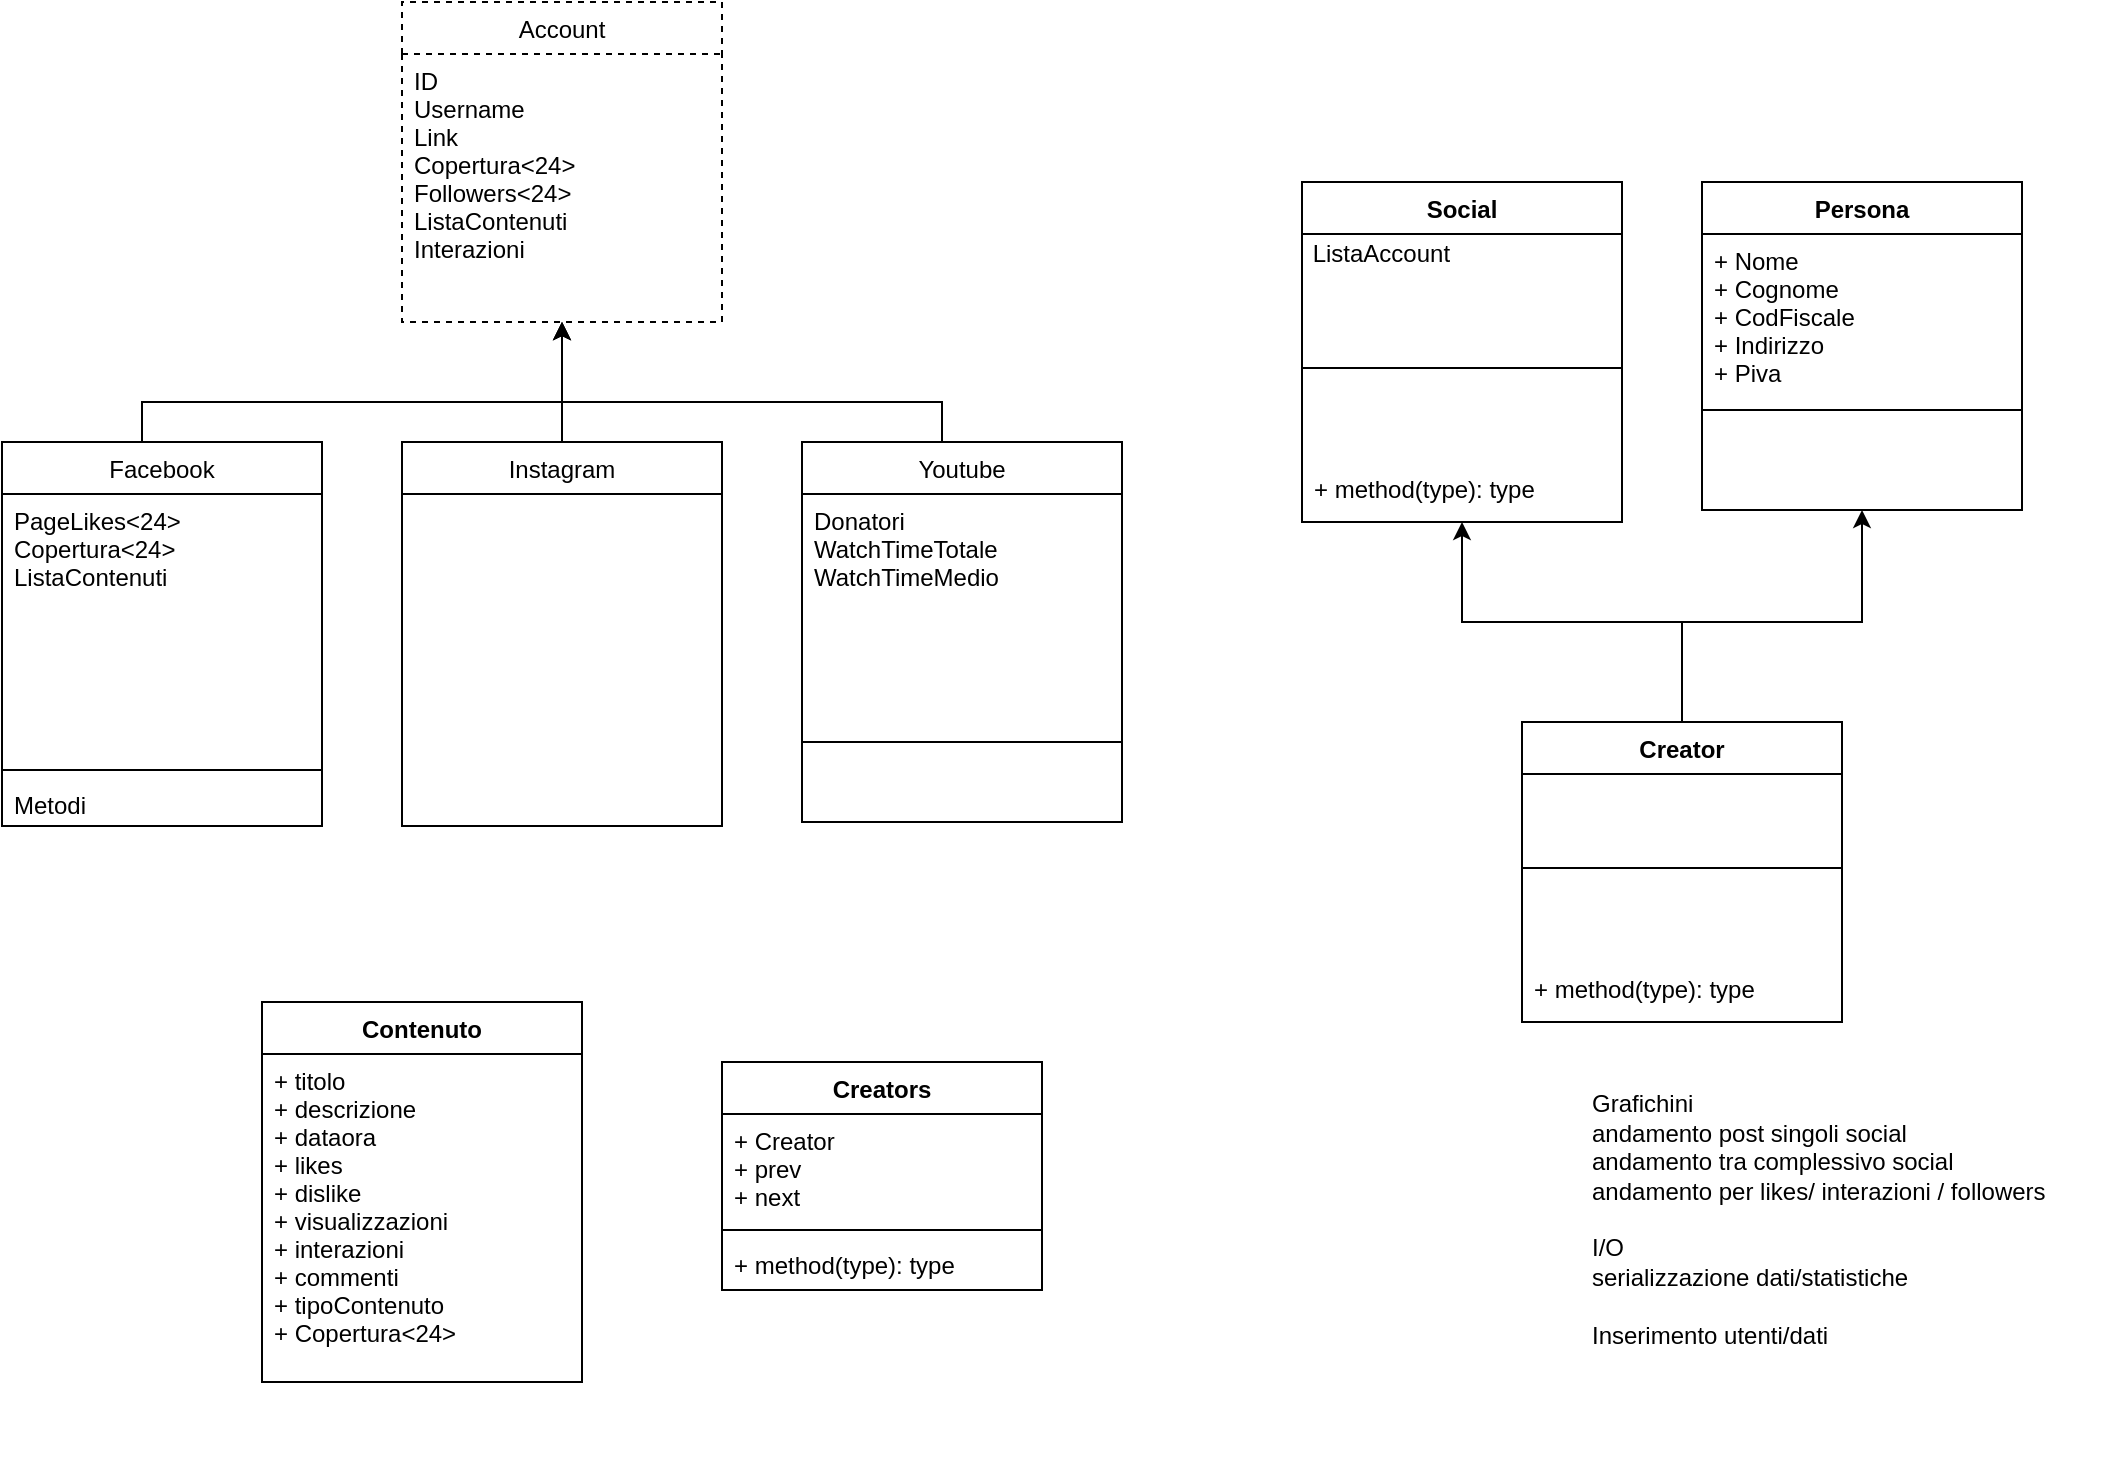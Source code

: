 <mxfile version="13.0.9" type="device"><diagram id="C5RBs43oDa-KdzZeNtuy" name="Page-1"><mxGraphModel dx="1422" dy="781" grid="1" gridSize="10" guides="1" tooltips="1" connect="1" arrows="1" fold="1" page="1" pageScale="1" pageWidth="1169" pageHeight="827" background="none" math="0" shadow="0"><root><mxCell id="WIyWlLk6GJQsqaUBKTNV-0"/><mxCell id="WIyWlLk6GJQsqaUBKTNV-1" parent="WIyWlLk6GJQsqaUBKTNV-0"/><mxCell id="btOXtww5_1SNSMgHgfy4-33" style="edgeStyle=orthogonalEdgeStyle;rounded=0;orthogonalLoop=1;jettySize=auto;html=1;exitX=0.5;exitY=0;exitDx=0;exitDy=0;entryX=0.5;entryY=1;entryDx=0;entryDy=0;" parent="WIyWlLk6GJQsqaUBKTNV-1" source="zkfFHV4jXpPFQw0GAbJ--6" target="zkfFHV4jXpPFQw0GAbJ--0" edge="1"><mxGeometry relative="1" as="geometry"><Array as="points"><mxPoint x="160" y="230"/><mxPoint x="370" y="230"/></Array></mxGeometry></mxCell><mxCell id="cqsDAI2DHEIn_1lvK8F--9" style="edgeStyle=orthogonalEdgeStyle;rounded=0;orthogonalLoop=1;jettySize=auto;html=1;exitX=0.5;exitY=0;exitDx=0;exitDy=0;entryX=0.5;entryY=1;entryDx=0;entryDy=0;" parent="WIyWlLk6GJQsqaUBKTNV-1" source="btOXtww5_1SNSMgHgfy4-2" target="zkfFHV4jXpPFQw0GAbJ--0" edge="1"><mxGeometry relative="1" as="geometry"><Array as="points"><mxPoint x="370" y="240"/><mxPoint x="370" y="240"/></Array></mxGeometry></mxCell><mxCell id="cqsDAI2DHEIn_1lvK8F--10" style="edgeStyle=orthogonalEdgeStyle;rounded=0;orthogonalLoop=1;jettySize=auto;html=1;exitX=0.5;exitY=0;exitDx=0;exitDy=0;entryX=0.5;entryY=1;entryDx=0;entryDy=0;" parent="WIyWlLk6GJQsqaUBKTNV-1" source="btOXtww5_1SNSMgHgfy4-8" target="zkfFHV4jXpPFQw0GAbJ--0" edge="1"><mxGeometry relative="1" as="geometry"><Array as="points"><mxPoint x="560" y="230"/><mxPoint x="370" y="230"/></Array></mxGeometry></mxCell><mxCell id="cqsDAI2DHEIn_1lvK8F--31" style="edgeStyle=orthogonalEdgeStyle;rounded=0;orthogonalLoop=1;jettySize=auto;html=1;exitX=0.5;exitY=0;exitDx=0;exitDy=0;entryX=0.5;entryY=1;entryDx=0;entryDy=0;entryPerimeter=0;" parent="WIyWlLk6GJQsqaUBKTNV-1" source="cqsDAI2DHEIn_1lvK8F--0" target="cqsDAI2DHEIn_1lvK8F--26" edge="1"><mxGeometry relative="1" as="geometry"><Array as="points"><mxPoint x="930" y="390"/><mxPoint x="930" y="340"/><mxPoint x="820" y="340"/></Array></mxGeometry></mxCell><mxCell id="cqsDAI2DHEIn_1lvK8F--32" style="edgeStyle=orthogonalEdgeStyle;rounded=0;orthogonalLoop=1;jettySize=auto;html=1;exitX=0.5;exitY=0;exitDx=0;exitDy=0;entryX=0.5;entryY=1;entryDx=0;entryDy=0;" parent="WIyWlLk6GJQsqaUBKTNV-1" source="cqsDAI2DHEIn_1lvK8F--0" target="btOXtww5_1SNSMgHgfy4-42" edge="1"><mxGeometry relative="1" as="geometry"><mxPoint x="1080" y="320" as="targetPoint"/><Array as="points"><mxPoint x="930" y="390"/><mxPoint x="930" y="340"/><mxPoint x="1020" y="340"/></Array></mxGeometry></mxCell><mxCell id="btOXtww5_1SNSMgHgfy4-42" value="Persona" style="swimlane;fontStyle=1;align=center;verticalAlign=top;childLayout=stackLayout;horizontal=1;startSize=26;horizontalStack=0;resizeParent=1;resizeLast=0;collapsible=1;marginBottom=0;rounded=0;shadow=0;strokeWidth=1;" parent="WIyWlLk6GJQsqaUBKTNV-1" vertex="1"><mxGeometry x="940" y="120" width="160" height="164" as="geometry"><mxRectangle x="230" y="140" width="160" height="26" as="alternateBounds"/></mxGeometry></mxCell><mxCell id="btOXtww5_1SNSMgHgfy4-43" value="+ Nome&#xA;+ Cognome&#xA;+ CodFiscale&#xA;+ Indirizzo&#xA;+ Piva&#xA;&#xA;&#xA;" style="text;align=left;verticalAlign=top;spacingLeft=4;spacingRight=4;overflow=hidden;rotatable=0;points=[[0,0.5],[1,0.5]];portConstraint=eastwest;" parent="btOXtww5_1SNSMgHgfy4-42" vertex="1"><mxGeometry y="26" width="160" height="84" as="geometry"/></mxCell><mxCell id="btOXtww5_1SNSMgHgfy4-46" value="" style="line;html=1;strokeWidth=1;align=left;verticalAlign=middle;spacingTop=-1;spacingLeft=3;spacingRight=3;rotatable=0;labelPosition=right;points=[];portConstraint=eastwest;" parent="btOXtww5_1SNSMgHgfy4-42" vertex="1"><mxGeometry y="110" width="160" height="8" as="geometry"/></mxCell><mxCell id="cqsDAI2DHEIn_1lvK8F--23" value="Social&#xA;" style="swimlane;fontStyle=1;align=center;verticalAlign=top;childLayout=stackLayout;horizontal=1;startSize=26;horizontalStack=0;resizeParent=1;resizeParentMax=0;resizeLast=0;collapsible=1;marginBottom=0;" parent="WIyWlLk6GJQsqaUBKTNV-1" vertex="1"><mxGeometry x="740" y="120" width="160" height="170" as="geometry"/></mxCell><mxCell id="cqsDAI2DHEIn_1lvK8F--24" value="&amp;nbsp;ListaAccount" style="text;html=1;align=left;verticalAlign=middle;resizable=0;points=[];autosize=1;" parent="cqsDAI2DHEIn_1lvK8F--23" vertex="1"><mxGeometry y="26" width="160" height="20" as="geometry"/></mxCell><mxCell id="cqsDAI2DHEIn_1lvK8F--25" value="" style="line;strokeWidth=1;fillColor=none;align=left;verticalAlign=middle;spacingTop=-1;spacingLeft=3;spacingRight=3;rotatable=0;labelPosition=right;points=[];portConstraint=eastwest;" parent="cqsDAI2DHEIn_1lvK8F--23" vertex="1"><mxGeometry y="46" width="160" height="94" as="geometry"/></mxCell><mxCell id="cqsDAI2DHEIn_1lvK8F--26" value="+ method(type): type" style="text;strokeColor=none;fillColor=none;align=left;verticalAlign=top;spacingLeft=4;spacingRight=4;overflow=hidden;rotatable=0;points=[[0,0.5],[1,0.5]];portConstraint=eastwest;" parent="cqsDAI2DHEIn_1lvK8F--23" vertex="1"><mxGeometry y="140" width="160" height="30" as="geometry"/></mxCell><mxCell id="zkfFHV4jXpPFQw0GAbJ--0" value="Account" style="swimlane;fontStyle=0;align=center;verticalAlign=top;childLayout=stackLayout;horizontal=1;startSize=26;horizontalStack=0;resizeParent=1;resizeLast=0;collapsible=1;marginBottom=0;rounded=0;shadow=0;strokeWidth=1;dashed=1;" parent="WIyWlLk6GJQsqaUBKTNV-1" vertex="1"><mxGeometry x="290" y="30" width="160" height="160" as="geometry"><mxRectangle x="230" y="140" width="160" height="26" as="alternateBounds"/></mxGeometry></mxCell><mxCell id="zkfFHV4jXpPFQw0GAbJ--1" value="ID&#xA;Username&#xA;Link&#xA;Copertura&lt;24&gt;&#xA;Followers&lt;24&gt;&#xA;ListaContenuti&#xA;Interazioni&#xA;&#xA;" style="text;align=left;verticalAlign=top;spacingLeft=4;spacingRight=4;overflow=hidden;rotatable=0;points=[[0,0.5],[1,0.5]];portConstraint=eastwest;" parent="zkfFHV4jXpPFQw0GAbJ--0" vertex="1"><mxGeometry y="26" width="160" height="114" as="geometry"/></mxCell><mxCell id="btOXtww5_1SNSMgHgfy4-2" value="Instagram" style="swimlane;fontStyle=0;align=center;verticalAlign=top;childLayout=stackLayout;horizontal=1;startSize=26;horizontalStack=0;resizeParent=1;resizeLast=0;collapsible=1;marginBottom=0;rounded=0;shadow=0;strokeWidth=1;" parent="WIyWlLk6GJQsqaUBKTNV-1" vertex="1"><mxGeometry x="290" y="250" width="160" height="192" as="geometry"><mxRectangle x="130" y="380" width="160" height="26" as="alternateBounds"/></mxGeometry></mxCell><mxCell id="btOXtww5_1SNSMgHgfy4-8" value="Youtube" style="swimlane;fontStyle=0;align=center;verticalAlign=top;childLayout=stackLayout;horizontal=1;startSize=26;horizontalStack=0;resizeParent=1;resizeLast=0;collapsible=1;marginBottom=0;rounded=0;shadow=0;strokeWidth=1;" parent="WIyWlLk6GJQsqaUBKTNV-1" vertex="1"><mxGeometry x="490" y="250" width="160" height="190" as="geometry"><mxRectangle x="130" y="380" width="160" height="26" as="alternateBounds"/></mxGeometry></mxCell><mxCell id="btOXtww5_1SNSMgHgfy4-9" value="Donatori&#xA;WatchTimeTotale&#xA;WatchTimeMedio&#xA;" style="text;align=left;verticalAlign=top;spacingLeft=4;spacingRight=4;overflow=hidden;rotatable=0;points=[[0,0.5],[1,0.5]];portConstraint=eastwest;" parent="btOXtww5_1SNSMgHgfy4-8" vertex="1"><mxGeometry y="26" width="160" height="104" as="geometry"/></mxCell><mxCell id="btOXtww5_1SNSMgHgfy4-11" value="" style="line;html=1;strokeWidth=1;align=left;verticalAlign=middle;spacingTop=-1;spacingLeft=3;spacingRight=3;rotatable=0;labelPosition=right;points=[];portConstraint=eastwest;" parent="btOXtww5_1SNSMgHgfy4-8" vertex="1"><mxGeometry y="130" width="160" height="40" as="geometry"/></mxCell><mxCell id="zkfFHV4jXpPFQw0GAbJ--6" value="Facebook&#xA;" style="swimlane;fontStyle=0;align=center;verticalAlign=top;childLayout=stackLayout;horizontal=1;startSize=26;horizontalStack=0;resizeParent=1;resizeLast=0;collapsible=1;marginBottom=0;rounded=0;shadow=0;strokeWidth=1;" parent="WIyWlLk6GJQsqaUBKTNV-1" vertex="1"><mxGeometry x="90" y="250" width="160" height="192" as="geometry"><mxRectangle x="130" y="380" width="160" height="26" as="alternateBounds"/></mxGeometry></mxCell><mxCell id="zkfFHV4jXpPFQw0GAbJ--7" value="PageLikes&lt;24&gt;&#xA;Copertura&lt;24&gt;&#xA;ListaContenuti&#xA;" style="text;align=left;verticalAlign=top;spacingLeft=4;spacingRight=4;overflow=hidden;rotatable=0;points=[[0,0.5],[1,0.5]];portConstraint=eastwest;" parent="zkfFHV4jXpPFQw0GAbJ--6" vertex="1"><mxGeometry y="26" width="160" height="134" as="geometry"/></mxCell><mxCell id="zkfFHV4jXpPFQw0GAbJ--9" value="" style="line;html=1;strokeWidth=1;align=left;verticalAlign=middle;spacingTop=-1;spacingLeft=3;spacingRight=3;rotatable=0;labelPosition=right;points=[];portConstraint=eastwest;" parent="zkfFHV4jXpPFQw0GAbJ--6" vertex="1"><mxGeometry y="160" width="160" height="8" as="geometry"/></mxCell><mxCell id="zkfFHV4jXpPFQw0GAbJ--11" value="Metodi&#xA;" style="text;align=left;verticalAlign=top;spacingLeft=4;spacingRight=4;overflow=hidden;rotatable=0;points=[[0,0.5],[1,0.5]];portConstraint=eastwest;" parent="zkfFHV4jXpPFQw0GAbJ--6" vertex="1"><mxGeometry y="168" width="160" height="4" as="geometry"/></mxCell><mxCell id="cqsDAI2DHEIn_1lvK8F--35" value="&lt;div&gt;&lt;br&gt;&lt;/div&gt;&lt;div&gt;Grafichini &lt;br&gt;&lt;/div&gt;&lt;div&gt;andamento post singoli social&lt;/div&gt;&lt;div&gt;andamento tra complessivo social&lt;/div&gt;&lt;div&gt;andamento per likes/ interazioni / followers&lt;br&gt;&lt;/div&gt;&lt;div&gt;&lt;br&gt;&lt;/div&gt;&lt;div&gt;I/O&lt;/div&gt;&lt;div&gt;serializzazione dati/statistiche&lt;/div&gt;&lt;div&gt;&lt;br&gt;&lt;/div&gt;&lt;div&gt;Inserimento utenti/dati&lt;br&gt;&lt;/div&gt;" style="text;html=1;strokeColor=none;fillColor=none;spacing=5;spacingTop=-20;whiteSpace=wrap;overflow=hidden;rounded=0;" parent="WIyWlLk6GJQsqaUBKTNV-1" vertex="1"><mxGeometry x="880" y="570" width="260" height="190" as="geometry"/></mxCell><mxCell id="btOXtww5_1SNSMgHgfy4-49" value="Contenuto" style="swimlane;fontStyle=1;align=center;verticalAlign=top;childLayout=stackLayout;horizontal=1;startSize=26;horizontalStack=0;resizeParent=1;resizeParentMax=0;resizeLast=0;collapsible=1;marginBottom=0;" parent="WIyWlLk6GJQsqaUBKTNV-1" vertex="1"><mxGeometry x="220" y="530" width="160" height="190" as="geometry"><mxRectangle x="-280" y="40" width="90" height="26" as="alternateBounds"/></mxGeometry></mxCell><mxCell id="btOXtww5_1SNSMgHgfy4-50" value="+ titolo&#xA;+ descrizione&#xA;+ dataora&#xA;+ likes&#xA;+ dislike&#xA;+ visualizzazioni&#xA;+ interazioni&#xA;+ commenti&#xA;+ tipoContenuto&#xA;+ Copertura&lt;24&gt;&#xA;&#xA;" style="text;strokeColor=none;fillColor=none;align=left;verticalAlign=top;spacingLeft=4;spacingRight=4;overflow=hidden;rotatable=0;points=[[0,0.5],[1,0.5]];portConstraint=eastwest;" parent="btOXtww5_1SNSMgHgfy4-49" vertex="1"><mxGeometry y="26" width="160" height="164" as="geometry"/></mxCell><mxCell id="cqsDAI2DHEIn_1lvK8F--12" value="Creators" style="swimlane;fontStyle=1;align=center;verticalAlign=top;childLayout=stackLayout;horizontal=1;startSize=26;horizontalStack=0;resizeParent=1;resizeParentMax=0;resizeLast=0;collapsible=1;marginBottom=0;" parent="WIyWlLk6GJQsqaUBKTNV-1" vertex="1"><mxGeometry x="450" y="560" width="160" height="114" as="geometry"/></mxCell><mxCell id="cqsDAI2DHEIn_1lvK8F--13" value="+ Creator&#xA;+ prev&#xA;+ next&#xA;" style="text;strokeColor=none;fillColor=none;align=left;verticalAlign=top;spacingLeft=4;spacingRight=4;overflow=hidden;rotatable=0;points=[[0,0.5],[1,0.5]];portConstraint=eastwest;" parent="cqsDAI2DHEIn_1lvK8F--12" vertex="1"><mxGeometry y="26" width="160" height="54" as="geometry"/></mxCell><mxCell id="cqsDAI2DHEIn_1lvK8F--14" value="" style="line;strokeWidth=1;fillColor=none;align=left;verticalAlign=middle;spacingTop=-1;spacingLeft=3;spacingRight=3;rotatable=0;labelPosition=right;points=[];portConstraint=eastwest;" parent="cqsDAI2DHEIn_1lvK8F--12" vertex="1"><mxGeometry y="80" width="160" height="8" as="geometry"/></mxCell><mxCell id="cqsDAI2DHEIn_1lvK8F--15" value="+ method(type): type" style="text;strokeColor=none;fillColor=none;align=left;verticalAlign=top;spacingLeft=4;spacingRight=4;overflow=hidden;rotatable=0;points=[[0,0.5],[1,0.5]];portConstraint=eastwest;" parent="cqsDAI2DHEIn_1lvK8F--12" vertex="1"><mxGeometry y="88" width="160" height="26" as="geometry"/></mxCell><mxCell id="cqsDAI2DHEIn_1lvK8F--0" value="Creator&#xA;" style="swimlane;fontStyle=1;align=center;verticalAlign=top;childLayout=stackLayout;horizontal=1;startSize=26;horizontalStack=0;resizeParent=1;resizeParentMax=0;resizeLast=0;collapsible=1;marginBottom=0;" parent="WIyWlLk6GJQsqaUBKTNV-1" vertex="1"><mxGeometry x="850" y="390" width="160" height="150" as="geometry"/></mxCell><mxCell id="cqsDAI2DHEIn_1lvK8F--2" value="" style="line;strokeWidth=1;fillColor=none;align=left;verticalAlign=middle;spacingTop=-1;spacingLeft=3;spacingRight=3;rotatable=0;labelPosition=right;points=[];portConstraint=eastwest;" parent="cqsDAI2DHEIn_1lvK8F--0" vertex="1"><mxGeometry y="26" width="160" height="94" as="geometry"/></mxCell><mxCell id="cqsDAI2DHEIn_1lvK8F--3" value="+ method(type): type" style="text;strokeColor=none;fillColor=none;align=left;verticalAlign=top;spacingLeft=4;spacingRight=4;overflow=hidden;rotatable=0;points=[[0,0.5],[1,0.5]];portConstraint=eastwest;" parent="cqsDAI2DHEIn_1lvK8F--0" vertex="1"><mxGeometry y="120" width="160" height="30" as="geometry"/></mxCell></root></mxGraphModel></diagram></mxfile>